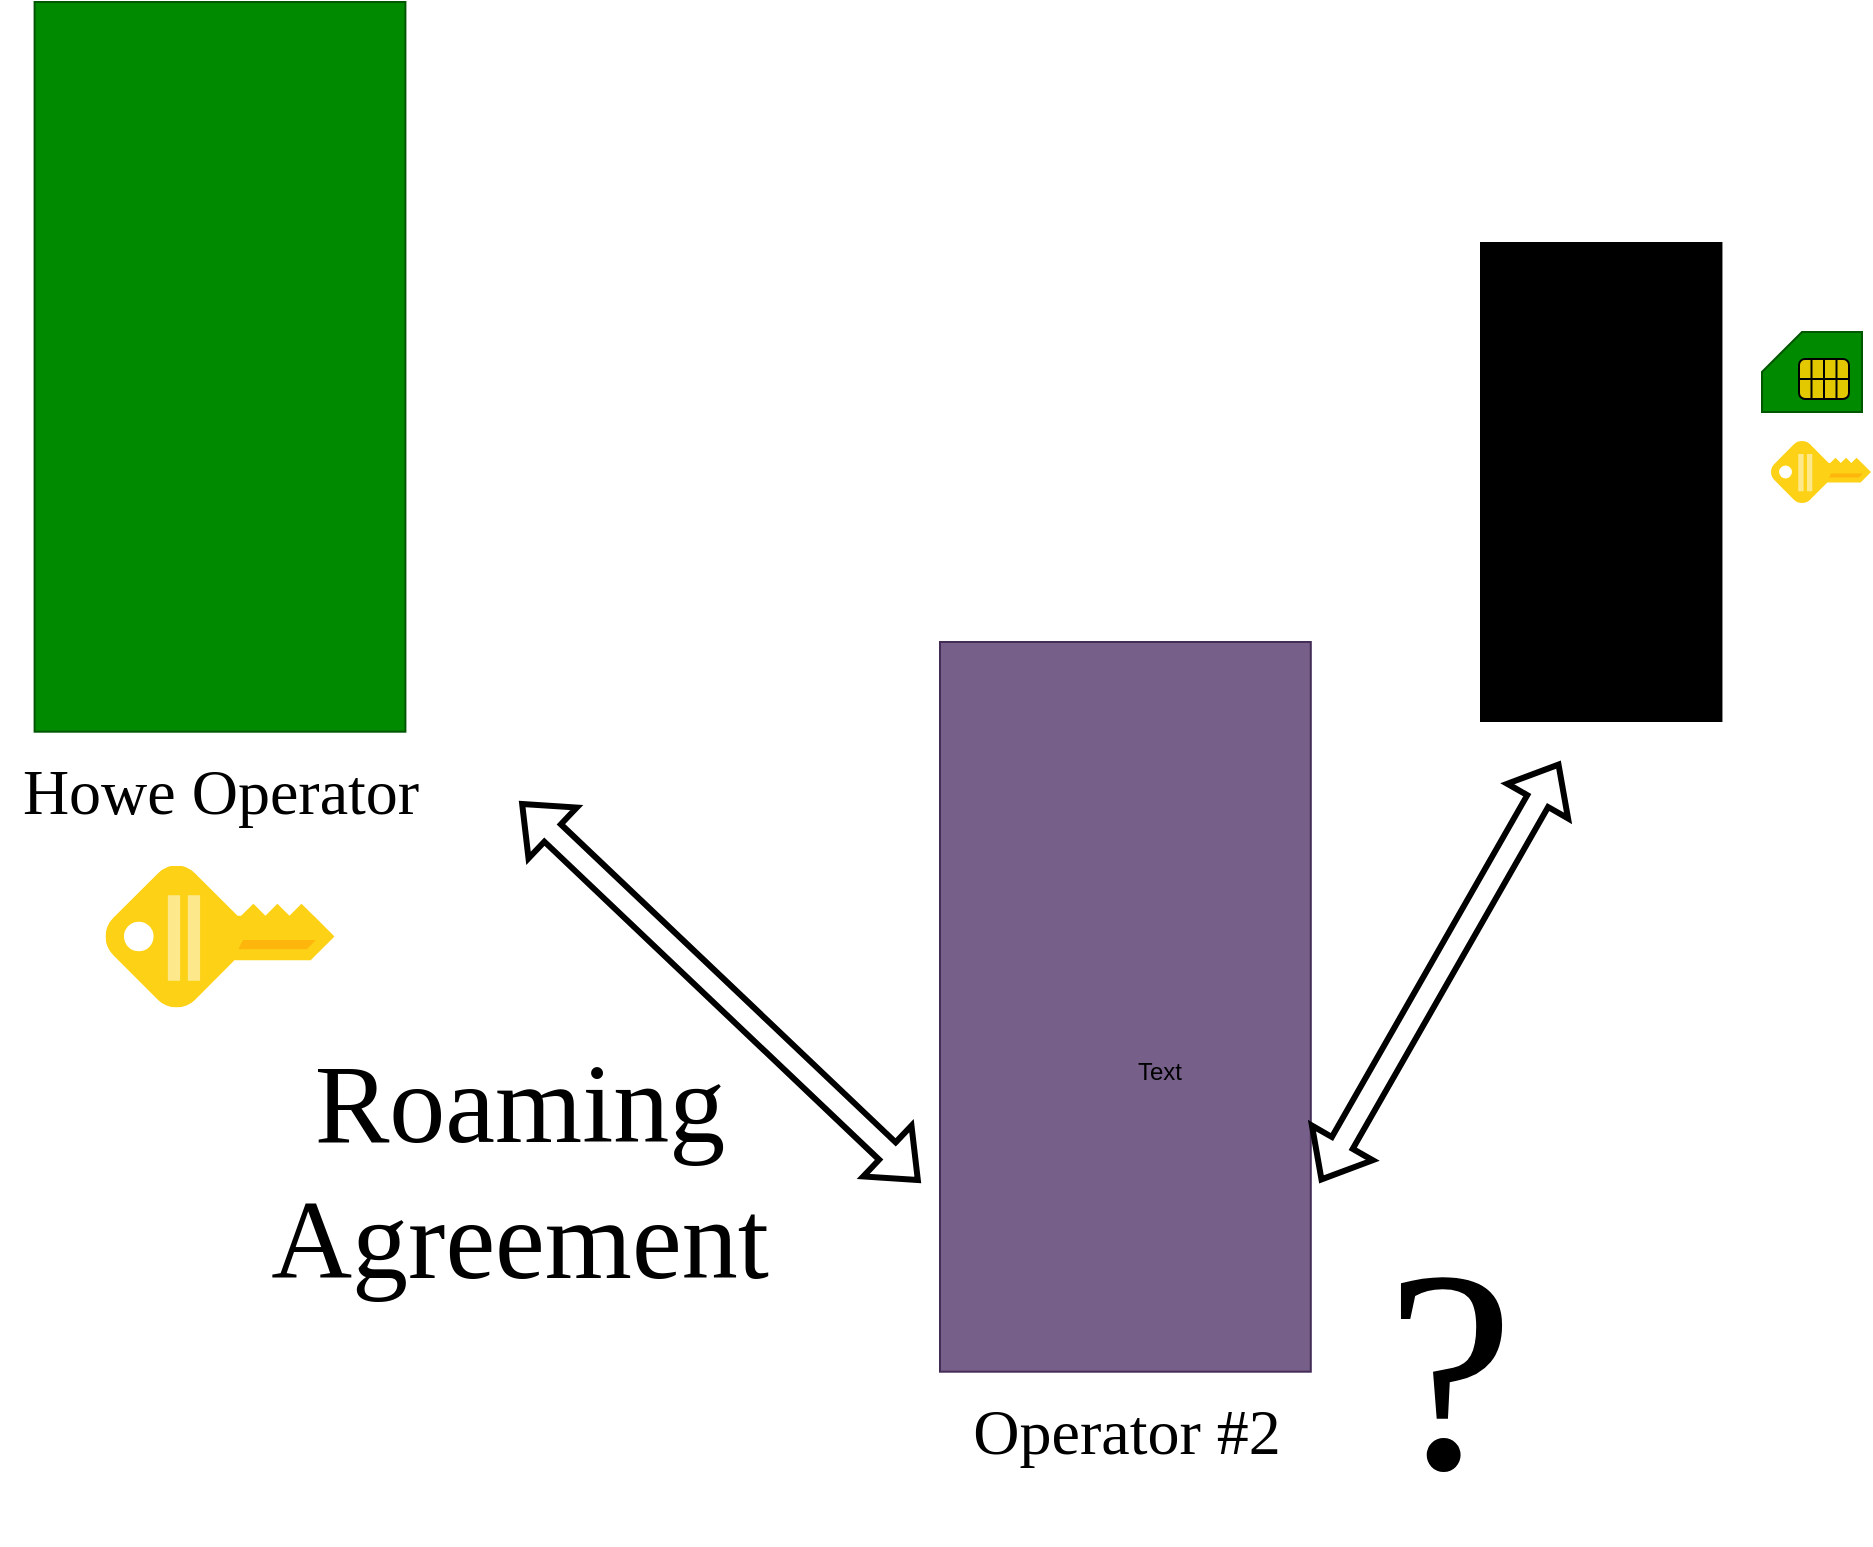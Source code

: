 <mxfile version="28.1.2">
  <diagram name="Page-1" id="y9Cvj8BAFmGasbmwCtKv">
    <mxGraphModel dx="2477" dy="1048" grid="1" gridSize="10" guides="1" tooltips="1" connect="1" arrows="1" fold="1" page="1" pageScale="1" pageWidth="850" pageHeight="1100" math="0" shadow="0">
      <root>
        <mxCell id="0" />
        <mxCell id="1" parent="0" />
        <mxCell id="HHHlzmBK0X_QqHzT0agj-1" value="" style="shape=mxgraph.networks2.icon;aspect=fixed;fillColor=#008a00;strokeColor=#005700;network2IconShadow=1;network2bgFillColor=none;labelPosition=center;verticalLabelPosition=bottom;align=center;verticalAlign=top;network2Icon=mxgraph.networks2.antenna;network2IconYOffset=0.0;network2IconW=0.508;network2IconH=1.0;fontColor=#ffffff;" vertex="1" parent="1">
          <mxGeometry x="-532.7" y="730" width="185.4" height="364.85" as="geometry" />
        </mxCell>
        <mxCell id="HHHlzmBK0X_QqHzT0agj-2" value="" style="image;sketch=0;aspect=fixed;html=1;points=[];align=center;fontSize=12;image=img/lib/mscae/Key.svg;rotation=-90;" vertex="1" parent="1">
          <mxGeometry x="-475.5" y="1140" width="71" height="114.52" as="geometry" />
        </mxCell>
        <mxCell id="HHHlzmBK0X_QqHzT0agj-3" value="&lt;font face=&quot;Times New Roman&quot; style=&quot;font-size: 32px;&quot;&gt;Howe Operator&lt;/font&gt;" style="text;html=1;align=center;verticalAlign=middle;resizable=0;points=[];autosize=1;strokeColor=none;fillColor=none;" vertex="1" parent="1">
          <mxGeometry x="-550" y="1100" width="220" height="50" as="geometry" />
        </mxCell>
        <mxCell id="HHHlzmBK0X_QqHzT0agj-4" value="" style="sketch=0;verticalLabelPosition=bottom;sketch=0;aspect=fixed;html=1;verticalAlign=top;strokeColor=none;fillColor=#000000;align=center;outlineConnect=0;pointerEvents=1;shape=mxgraph.citrix2.mobile;" vertex="1" parent="1">
          <mxGeometry x="190" y="850" width="121.22" height="240" as="geometry" />
        </mxCell>
        <mxCell id="HHHlzmBK0X_QqHzT0agj-5" value="" style="image;sketch=0;aspect=fixed;html=1;points=[];align=center;fontSize=12;image=img/lib/mscae/Key.svg;rotation=-90;" vertex="1" parent="1">
          <mxGeometry x="345" y="940" width="31" height="50" as="geometry" />
        </mxCell>
        <mxCell id="HHHlzmBK0X_QqHzT0agj-6" value="" style="group;rotation=90;fillColor=#e3c800;fontColor=#000000;strokeColor=#000000;" vertex="1" connectable="0" parent="1">
          <mxGeometry x="352" y="906" width="20" height="34" as="geometry" />
        </mxCell>
        <mxCell id="HHHlzmBK0X_QqHzT0agj-7" value="" style="shape=card;whiteSpace=wrap;html=1;size=20;rotation=90;flipV=1;fillColor=#008a00;fontColor=#ffffff;strokeColor=#005700;" vertex="1" parent="HHHlzmBK0X_QqHzT0agj-6">
          <mxGeometry x="-16" y="-16" width="40" height="50" as="geometry" />
        </mxCell>
        <mxCell id="HHHlzmBK0X_QqHzT0agj-8" value="" style="rounded=1;whiteSpace=wrap;html=1;fillColor=#e3c800;fontColor=#000000;strokeColor=#000000;rotation=90;" vertex="1" parent="HHHlzmBK0X_QqHzT0agj-6">
          <mxGeometry width="20" height="25" as="geometry" />
        </mxCell>
        <mxCell id="HHHlzmBK0X_QqHzT0agj-9" value="" style="endArrow=none;html=1;rounded=0;exitX=0;exitY=0.25;exitDx=0;exitDy=0;entryX=1;entryY=0.25;entryDx=0;entryDy=0;fillColor=#e3c800;strokeColor=#000000;" edge="1" parent="HHHlzmBK0X_QqHzT0agj-6" source="HHHlzmBK0X_QqHzT0agj-8" target="HHHlzmBK0X_QqHzT0agj-8">
          <mxGeometry width="50" height="50" relative="1" as="geometry">
            <mxPoint x="-15" y="3" as="sourcePoint" />
            <mxPoint x="35" y="53" as="targetPoint" />
          </mxGeometry>
        </mxCell>
        <mxCell id="HHHlzmBK0X_QqHzT0agj-10" value="" style="endArrow=none;html=1;rounded=0;exitX=0;exitY=0.25;exitDx=0;exitDy=0;entryX=1;entryY=0.25;entryDx=0;entryDy=0;fillColor=#e3c800;strokeColor=#000000;" edge="1" parent="HHHlzmBK0X_QqHzT0agj-6">
          <mxGeometry width="50" height="50" relative="1" as="geometry">
            <mxPoint x="10" y="3" as="sourcePoint" />
            <mxPoint x="10" y="23" as="targetPoint" />
          </mxGeometry>
        </mxCell>
        <mxCell id="HHHlzmBK0X_QqHzT0agj-11" value="" style="endArrow=none;html=1;rounded=0;exitX=0;exitY=0.75;exitDx=0;exitDy=0;entryX=1;entryY=0.75;entryDx=0;entryDy=0;fillColor=#e3c800;strokeColor=#000000;" edge="1" parent="HHHlzmBK0X_QqHzT0agj-6" source="HHHlzmBK0X_QqHzT0agj-8" target="HHHlzmBK0X_QqHzT0agj-8">
          <mxGeometry width="50" height="50" relative="1" as="geometry">
            <mxPoint x="2" y="3" as="sourcePoint" />
            <mxPoint x="3" y="23" as="targetPoint" />
          </mxGeometry>
        </mxCell>
        <mxCell id="HHHlzmBK0X_QqHzT0agj-12" value="" style="endArrow=none;html=1;rounded=0;exitX=0.5;exitY=0;exitDx=0;exitDy=0;entryX=0.5;entryY=1;entryDx=0;entryDy=0;fillColor=#e3c800;strokeColor=#000000;" edge="1" parent="HHHlzmBK0X_QqHzT0agj-6" source="HHHlzmBK0X_QqHzT0agj-8" target="HHHlzmBK0X_QqHzT0agj-8">
          <mxGeometry width="50" height="50" relative="1" as="geometry">
            <mxPoint x="23" y="3" as="sourcePoint" />
            <mxPoint x="23" y="23" as="targetPoint" />
          </mxGeometry>
        </mxCell>
        <mxCell id="HHHlzmBK0X_QqHzT0agj-13" value="" style="shape=mxgraph.networks2.icon;aspect=fixed;fillColor=#76608a;strokeColor=#432D57;network2IconShadow=1;network2bgFillColor=none;labelPosition=center;verticalLabelPosition=bottom;align=center;verticalAlign=top;network2Icon=mxgraph.networks2.antenna;network2IconYOffset=0.0;network2IconW=0.508;network2IconH=1.0;fontColor=#ffffff;" vertex="1" parent="1">
          <mxGeometry x="-80" y="1050" width="185.4" height="364.85" as="geometry" />
        </mxCell>
        <mxCell id="HHHlzmBK0X_QqHzT0agj-14" value="&lt;font face=&quot;Times New Roman&quot; style=&quot;font-size: 32px;&quot;&gt;Operator #2&lt;/font&gt;" style="text;html=1;align=center;verticalAlign=middle;resizable=0;points=[];autosize=1;strokeColor=none;fillColor=none;" vertex="1" parent="1">
          <mxGeometry x="-77.3" y="1420" width="180" height="50" as="geometry" />
        </mxCell>
        <mxCell id="HHHlzmBK0X_QqHzT0agj-15" value="Text" style="text;html=1;align=center;verticalAlign=middle;whiteSpace=wrap;rounded=0;" vertex="1" parent="1">
          <mxGeometry y="1250" width="60" height="30" as="geometry" />
        </mxCell>
        <mxCell id="HHHlzmBK0X_QqHzT0agj-16" value="&lt;font face=&quot;Times New Roman&quot; style=&quot;font-size: 144px;&quot;&gt;?&lt;/font&gt;" style="text;html=1;align=center;verticalAlign=middle;whiteSpace=wrap;rounded=0;" vertex="1" parent="1">
          <mxGeometry x="100" y="1350" width="150" height="130" as="geometry" />
        </mxCell>
        <mxCell id="HHHlzmBK0X_QqHzT0agj-17" value="" style="shape=flexArrow;endArrow=classic;startArrow=classic;html=1;rounded=0;strokeWidth=3;" edge="1" parent="1">
          <mxGeometry width="100" height="100" relative="1" as="geometry">
            <mxPoint x="-90" y="1320" as="sourcePoint" />
            <mxPoint x="-290" y="1130" as="targetPoint" />
          </mxGeometry>
        </mxCell>
        <mxCell id="HHHlzmBK0X_QqHzT0agj-18" value="" style="shape=flexArrow;endArrow=classic;startArrow=classic;html=1;rounded=0;strokeWidth=3;" edge="1" parent="1">
          <mxGeometry width="100" height="100" relative="1" as="geometry">
            <mxPoint x="110" y="1320" as="sourcePoint" />
            <mxPoint x="230" y="1110" as="targetPoint" />
          </mxGeometry>
        </mxCell>
        <mxCell id="HHHlzmBK0X_QqHzT0agj-19" value="&lt;font face=&quot;Times New Roman&quot; style=&quot;font-size: 56px;&quot;&gt;Roaming Agreement&lt;/font&gt;" style="text;html=1;align=center;verticalAlign=middle;whiteSpace=wrap;rounded=0;" vertex="1" parent="1">
          <mxGeometry x="-450" y="1210" width="320" height="210" as="geometry" />
        </mxCell>
      </root>
    </mxGraphModel>
  </diagram>
</mxfile>
